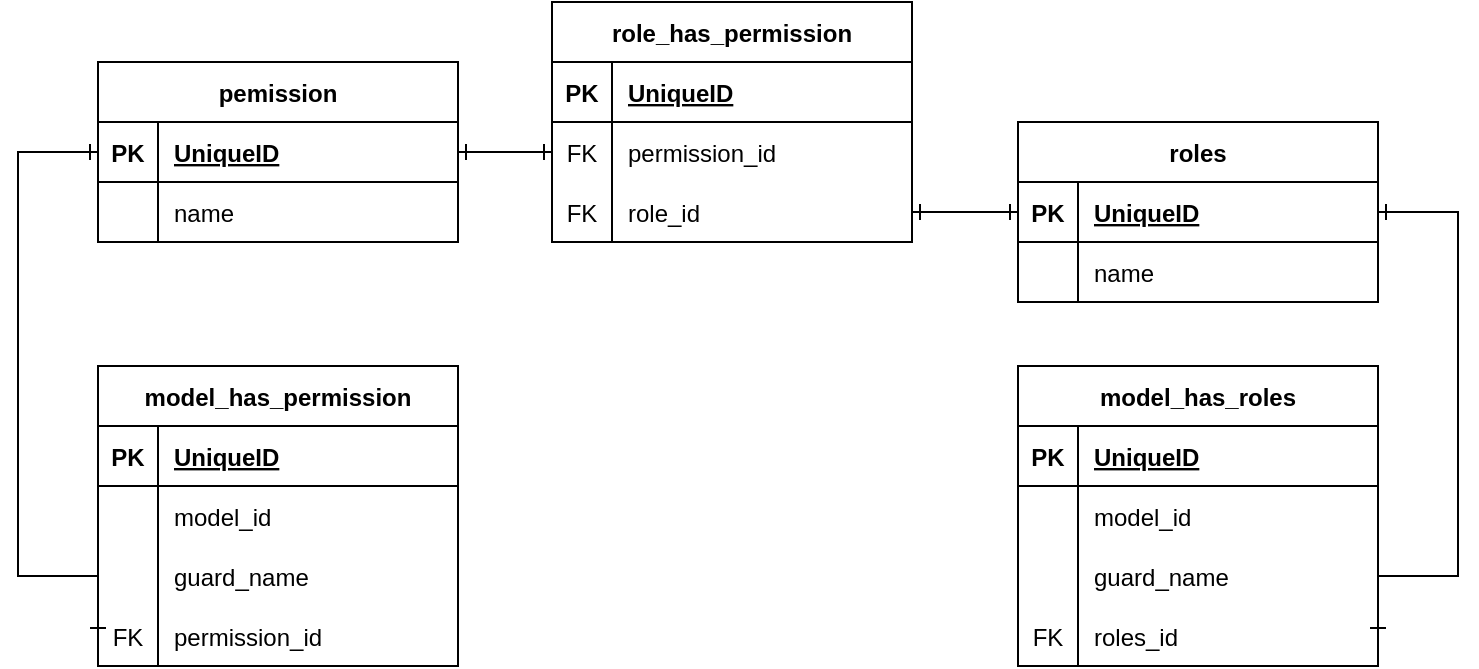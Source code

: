 <mxfile>
    <diagram id="IfDTcGZ-BBq7pF3_91S5" name="Página-1">
        <mxGraphModel dx="980" dy="1729" grid="1" gridSize="10" guides="1" tooltips="1" connect="1" arrows="1" fold="1" page="1" pageScale="1" pageWidth="827" pageHeight="1169" math="0" shadow="0">
            <root>
                <mxCell id="0"/>
                <mxCell id="1" parent="0"/>
                <mxCell id="GyzkJEk6lO2i4Ye0W69q-41" value="model_has_permission" style="shape=table;startSize=30;container=1;collapsible=1;childLayout=tableLayout;fixedRows=1;rowLines=0;fontStyle=1;align=center;resizeLast=1;" parent="1" vertex="1">
                    <mxGeometry x="100" y="-920" width="180" height="150" as="geometry"/>
                </mxCell>
                <mxCell id="GyzkJEk6lO2i4Ye0W69q-42" value="" style="shape=tableRow;horizontal=0;startSize=0;swimlaneHead=0;swimlaneBody=0;fillColor=none;collapsible=0;dropTarget=0;points=[[0,0.5],[1,0.5]];portConstraint=eastwest;top=0;left=0;right=0;bottom=1;" parent="GyzkJEk6lO2i4Ye0W69q-41" vertex="1">
                    <mxGeometry y="30" width="180" height="30" as="geometry"/>
                </mxCell>
                <mxCell id="GyzkJEk6lO2i4Ye0W69q-43" value="PK" style="shape=partialRectangle;connectable=0;fillColor=none;top=0;left=0;bottom=0;right=0;fontStyle=1;overflow=hidden;" parent="GyzkJEk6lO2i4Ye0W69q-42" vertex="1">
                    <mxGeometry width="30" height="30" as="geometry">
                        <mxRectangle width="30" height="30" as="alternateBounds"/>
                    </mxGeometry>
                </mxCell>
                <mxCell id="GyzkJEk6lO2i4Ye0W69q-44" value="UniqueID" style="shape=partialRectangle;connectable=0;fillColor=none;top=0;left=0;bottom=0;right=0;align=left;spacingLeft=6;fontStyle=5;overflow=hidden;" parent="GyzkJEk6lO2i4Ye0W69q-42" vertex="1">
                    <mxGeometry x="30" width="150" height="30" as="geometry">
                        <mxRectangle width="150" height="30" as="alternateBounds"/>
                    </mxGeometry>
                </mxCell>
                <mxCell id="GyzkJEk6lO2i4Ye0W69q-45" value="" style="shape=tableRow;horizontal=0;startSize=0;swimlaneHead=0;swimlaneBody=0;fillColor=none;collapsible=0;dropTarget=0;points=[[0,0.5],[1,0.5]];portConstraint=eastwest;top=0;left=0;right=0;bottom=0;" parent="GyzkJEk6lO2i4Ye0W69q-41" vertex="1">
                    <mxGeometry y="60" width="180" height="30" as="geometry"/>
                </mxCell>
                <mxCell id="GyzkJEk6lO2i4Ye0W69q-46" value="" style="shape=partialRectangle;connectable=0;fillColor=none;top=0;left=0;bottom=0;right=0;editable=1;overflow=hidden;" parent="GyzkJEk6lO2i4Ye0W69q-45" vertex="1">
                    <mxGeometry width="30" height="30" as="geometry">
                        <mxRectangle width="30" height="30" as="alternateBounds"/>
                    </mxGeometry>
                </mxCell>
                <mxCell id="GyzkJEk6lO2i4Ye0W69q-47" value="model_id" style="shape=partialRectangle;connectable=0;fillColor=none;top=0;left=0;bottom=0;right=0;align=left;spacingLeft=6;overflow=hidden;" parent="GyzkJEk6lO2i4Ye0W69q-45" vertex="1">
                    <mxGeometry x="30" width="150" height="30" as="geometry">
                        <mxRectangle width="150" height="30" as="alternateBounds"/>
                    </mxGeometry>
                </mxCell>
                <mxCell id="3" style="shape=tableRow;horizontal=0;startSize=0;swimlaneHead=0;swimlaneBody=0;fillColor=none;collapsible=0;dropTarget=0;points=[[0,0.5],[1,0.5]];portConstraint=eastwest;top=0;left=0;right=0;bottom=0;" vertex="1" parent="GyzkJEk6lO2i4Ye0W69q-41">
                    <mxGeometry y="90" width="180" height="30" as="geometry"/>
                </mxCell>
                <mxCell id="4" style="shape=partialRectangle;connectable=0;fillColor=none;top=0;left=0;bottom=0;right=0;editable=1;overflow=hidden;" vertex="1" parent="3">
                    <mxGeometry width="30" height="30" as="geometry">
                        <mxRectangle width="30" height="30" as="alternateBounds"/>
                    </mxGeometry>
                </mxCell>
                <mxCell id="5" value="guard_name" style="shape=partialRectangle;connectable=0;fillColor=none;top=0;left=0;bottom=0;right=0;align=left;spacingLeft=6;overflow=hidden;" vertex="1" parent="3">
                    <mxGeometry x="30" width="150" height="30" as="geometry">
                        <mxRectangle width="150" height="30" as="alternateBounds"/>
                    </mxGeometry>
                </mxCell>
                <mxCell id="GyzkJEk6lO2i4Ye0W69q-48" value="" style="shape=tableRow;horizontal=0;startSize=0;swimlaneHead=0;swimlaneBody=0;fillColor=none;collapsible=0;dropTarget=0;points=[[0,0.5],[1,0.5]];portConstraint=eastwest;top=0;left=0;right=0;bottom=0;" parent="GyzkJEk6lO2i4Ye0W69q-41" vertex="1">
                    <mxGeometry y="120" width="180" height="30" as="geometry"/>
                </mxCell>
                <mxCell id="GyzkJEk6lO2i4Ye0W69q-49" value="FK" style="shape=partialRectangle;connectable=0;fillColor=none;top=0;left=0;bottom=0;right=0;editable=1;overflow=hidden;" parent="GyzkJEk6lO2i4Ye0W69q-48" vertex="1">
                    <mxGeometry width="30" height="30" as="geometry">
                        <mxRectangle width="30" height="30" as="alternateBounds"/>
                    </mxGeometry>
                </mxCell>
                <mxCell id="GyzkJEk6lO2i4Ye0W69q-50" value="permission_id" style="shape=partialRectangle;connectable=0;fillColor=none;top=0;left=0;bottom=0;right=0;align=left;spacingLeft=6;overflow=hidden;" parent="GyzkJEk6lO2i4Ye0W69q-48" vertex="1">
                    <mxGeometry x="30" width="150" height="30" as="geometry">
                        <mxRectangle width="150" height="30" as="alternateBounds"/>
                    </mxGeometry>
                </mxCell>
                <mxCell id="GyzkJEk6lO2i4Ye0W69q-51" value="model_has_roles" style="shape=table;startSize=30;container=1;collapsible=1;childLayout=tableLayout;fixedRows=1;rowLines=0;fontStyle=1;align=center;resizeLast=1;" parent="1" vertex="1">
                    <mxGeometry x="560" y="-920" width="180" height="150" as="geometry"/>
                </mxCell>
                <mxCell id="GyzkJEk6lO2i4Ye0W69q-52" value="" style="shape=tableRow;horizontal=0;startSize=0;swimlaneHead=0;swimlaneBody=0;fillColor=none;collapsible=0;dropTarget=0;points=[[0,0.5],[1,0.5]];portConstraint=eastwest;top=0;left=0;right=0;bottom=1;" parent="GyzkJEk6lO2i4Ye0W69q-51" vertex="1">
                    <mxGeometry y="30" width="180" height="30" as="geometry"/>
                </mxCell>
                <mxCell id="GyzkJEk6lO2i4Ye0W69q-53" value="PK" style="shape=partialRectangle;connectable=0;fillColor=none;top=0;left=0;bottom=0;right=0;fontStyle=1;overflow=hidden;" parent="GyzkJEk6lO2i4Ye0W69q-52" vertex="1">
                    <mxGeometry width="30" height="30" as="geometry">
                        <mxRectangle width="30" height="30" as="alternateBounds"/>
                    </mxGeometry>
                </mxCell>
                <mxCell id="GyzkJEk6lO2i4Ye0W69q-54" value="UniqueID" style="shape=partialRectangle;connectable=0;fillColor=none;top=0;left=0;bottom=0;right=0;align=left;spacingLeft=6;fontStyle=5;overflow=hidden;" parent="GyzkJEk6lO2i4Ye0W69q-52" vertex="1">
                    <mxGeometry x="30" width="150" height="30" as="geometry">
                        <mxRectangle width="150" height="30" as="alternateBounds"/>
                    </mxGeometry>
                </mxCell>
                <mxCell id="GyzkJEk6lO2i4Ye0W69q-55" value="" style="shape=tableRow;horizontal=0;startSize=0;swimlaneHead=0;swimlaneBody=0;fillColor=none;collapsible=0;dropTarget=0;points=[[0,0.5],[1,0.5]];portConstraint=eastwest;top=0;left=0;right=0;bottom=0;" parent="GyzkJEk6lO2i4Ye0W69q-51" vertex="1">
                    <mxGeometry y="60" width="180" height="30" as="geometry"/>
                </mxCell>
                <mxCell id="GyzkJEk6lO2i4Ye0W69q-56" value="" style="shape=partialRectangle;connectable=0;fillColor=none;top=0;left=0;bottom=0;right=0;editable=1;overflow=hidden;" parent="GyzkJEk6lO2i4Ye0W69q-55" vertex="1">
                    <mxGeometry width="30" height="30" as="geometry">
                        <mxRectangle width="30" height="30" as="alternateBounds"/>
                    </mxGeometry>
                </mxCell>
                <mxCell id="GyzkJEk6lO2i4Ye0W69q-57" value="model_id" style="shape=partialRectangle;connectable=0;fillColor=none;top=0;left=0;bottom=0;right=0;align=left;spacingLeft=6;overflow=hidden;" parent="GyzkJEk6lO2i4Ye0W69q-55" vertex="1">
                    <mxGeometry x="30" width="150" height="30" as="geometry">
                        <mxRectangle width="150" height="30" as="alternateBounds"/>
                    </mxGeometry>
                </mxCell>
                <mxCell id="6" style="shape=tableRow;horizontal=0;startSize=0;swimlaneHead=0;swimlaneBody=0;fillColor=none;collapsible=0;dropTarget=0;points=[[0,0.5],[1,0.5]];portConstraint=eastwest;top=0;left=0;right=0;bottom=0;" vertex="1" parent="GyzkJEk6lO2i4Ye0W69q-51">
                    <mxGeometry y="90" width="180" height="30" as="geometry"/>
                </mxCell>
                <mxCell id="7" style="shape=partialRectangle;connectable=0;fillColor=none;top=0;left=0;bottom=0;right=0;editable=1;overflow=hidden;" vertex="1" parent="6">
                    <mxGeometry width="30" height="30" as="geometry">
                        <mxRectangle width="30" height="30" as="alternateBounds"/>
                    </mxGeometry>
                </mxCell>
                <mxCell id="8" value="guard_name" style="shape=partialRectangle;connectable=0;fillColor=none;top=0;left=0;bottom=0;right=0;align=left;spacingLeft=6;overflow=hidden;" vertex="1" parent="6">
                    <mxGeometry x="30" width="150" height="30" as="geometry">
                        <mxRectangle width="150" height="30" as="alternateBounds"/>
                    </mxGeometry>
                </mxCell>
                <mxCell id="GyzkJEk6lO2i4Ye0W69q-58" value="" style="shape=tableRow;horizontal=0;startSize=0;swimlaneHead=0;swimlaneBody=0;fillColor=none;collapsible=0;dropTarget=0;points=[[0,0.5],[1,0.5]];portConstraint=eastwest;top=0;left=0;right=0;bottom=0;" parent="GyzkJEk6lO2i4Ye0W69q-51" vertex="1">
                    <mxGeometry y="120" width="180" height="30" as="geometry"/>
                </mxCell>
                <mxCell id="GyzkJEk6lO2i4Ye0W69q-59" value="FK" style="shape=partialRectangle;connectable=0;fillColor=none;top=0;left=0;bottom=0;right=0;editable=1;overflow=hidden;" parent="GyzkJEk6lO2i4Ye0W69q-58" vertex="1">
                    <mxGeometry width="30" height="30" as="geometry">
                        <mxRectangle width="30" height="30" as="alternateBounds"/>
                    </mxGeometry>
                </mxCell>
                <mxCell id="GyzkJEk6lO2i4Ye0W69q-60" value="roles_id" style="shape=partialRectangle;connectable=0;fillColor=none;top=0;left=0;bottom=0;right=0;align=left;spacingLeft=6;overflow=hidden;" parent="GyzkJEk6lO2i4Ye0W69q-58" vertex="1">
                    <mxGeometry x="30" width="150" height="30" as="geometry">
                        <mxRectangle width="150" height="30" as="alternateBounds"/>
                    </mxGeometry>
                </mxCell>
                <mxCell id="GyzkJEk6lO2i4Ye0W69q-61" value="pemission" style="shape=table;startSize=30;container=1;collapsible=1;childLayout=tableLayout;fixedRows=1;rowLines=0;fontStyle=1;align=center;resizeLast=1;" parent="1" vertex="1">
                    <mxGeometry x="100" y="-1072" width="180" height="90" as="geometry"/>
                </mxCell>
                <mxCell id="GyzkJEk6lO2i4Ye0W69q-62" value="" style="shape=tableRow;horizontal=0;startSize=0;swimlaneHead=0;swimlaneBody=0;fillColor=none;collapsible=0;dropTarget=0;points=[[0,0.5],[1,0.5]];portConstraint=eastwest;top=0;left=0;right=0;bottom=1;" parent="GyzkJEk6lO2i4Ye0W69q-61" vertex="1">
                    <mxGeometry y="30" width="180" height="30" as="geometry"/>
                </mxCell>
                <mxCell id="GyzkJEk6lO2i4Ye0W69q-63" value="PK" style="shape=partialRectangle;connectable=0;fillColor=none;top=0;left=0;bottom=0;right=0;fontStyle=1;overflow=hidden;" parent="GyzkJEk6lO2i4Ye0W69q-62" vertex="1">
                    <mxGeometry width="30" height="30" as="geometry">
                        <mxRectangle width="30" height="30" as="alternateBounds"/>
                    </mxGeometry>
                </mxCell>
                <mxCell id="GyzkJEk6lO2i4Ye0W69q-64" value="UniqueID" style="shape=partialRectangle;connectable=0;fillColor=none;top=0;left=0;bottom=0;right=0;align=left;spacingLeft=6;fontStyle=5;overflow=hidden;" parent="GyzkJEk6lO2i4Ye0W69q-62" vertex="1">
                    <mxGeometry x="30" width="150" height="30" as="geometry">
                        <mxRectangle width="150" height="30" as="alternateBounds"/>
                    </mxGeometry>
                </mxCell>
                <mxCell id="GyzkJEk6lO2i4Ye0W69q-65" value="" style="shape=tableRow;horizontal=0;startSize=0;swimlaneHead=0;swimlaneBody=0;fillColor=none;collapsible=0;dropTarget=0;points=[[0,0.5],[1,0.5]];portConstraint=eastwest;top=0;left=0;right=0;bottom=0;" parent="GyzkJEk6lO2i4Ye0W69q-61" vertex="1">
                    <mxGeometry y="60" width="180" height="30" as="geometry"/>
                </mxCell>
                <mxCell id="GyzkJEk6lO2i4Ye0W69q-66" value="" style="shape=partialRectangle;connectable=0;fillColor=none;top=0;left=0;bottom=0;right=0;editable=1;overflow=hidden;" parent="GyzkJEk6lO2i4Ye0W69q-65" vertex="1">
                    <mxGeometry width="30" height="30" as="geometry">
                        <mxRectangle width="30" height="30" as="alternateBounds"/>
                    </mxGeometry>
                </mxCell>
                <mxCell id="GyzkJEk6lO2i4Ye0W69q-67" value="name" style="shape=partialRectangle;connectable=0;fillColor=none;top=0;left=0;bottom=0;right=0;align=left;spacingLeft=6;overflow=hidden;" parent="GyzkJEk6lO2i4Ye0W69q-65" vertex="1">
                    <mxGeometry x="30" width="150" height="30" as="geometry">
                        <mxRectangle width="150" height="30" as="alternateBounds"/>
                    </mxGeometry>
                </mxCell>
                <mxCell id="GyzkJEk6lO2i4Ye0W69q-68" value="roles" style="shape=table;startSize=30;container=1;collapsible=1;childLayout=tableLayout;fixedRows=1;rowLines=0;fontStyle=1;align=center;resizeLast=1;" parent="1" vertex="1">
                    <mxGeometry x="560" y="-1042" width="180" height="90" as="geometry"/>
                </mxCell>
                <mxCell id="GyzkJEk6lO2i4Ye0W69q-69" value="" style="shape=tableRow;horizontal=0;startSize=0;swimlaneHead=0;swimlaneBody=0;fillColor=none;collapsible=0;dropTarget=0;points=[[0,0.5],[1,0.5]];portConstraint=eastwest;top=0;left=0;right=0;bottom=1;" parent="GyzkJEk6lO2i4Ye0W69q-68" vertex="1">
                    <mxGeometry y="30" width="180" height="30" as="geometry"/>
                </mxCell>
                <mxCell id="GyzkJEk6lO2i4Ye0W69q-70" value="PK" style="shape=partialRectangle;connectable=0;fillColor=none;top=0;left=0;bottom=0;right=0;fontStyle=1;overflow=hidden;" parent="GyzkJEk6lO2i4Ye0W69q-69" vertex="1">
                    <mxGeometry width="30" height="30" as="geometry">
                        <mxRectangle width="30" height="30" as="alternateBounds"/>
                    </mxGeometry>
                </mxCell>
                <mxCell id="GyzkJEk6lO2i4Ye0W69q-71" value="UniqueID" style="shape=partialRectangle;connectable=0;fillColor=none;top=0;left=0;bottom=0;right=0;align=left;spacingLeft=6;fontStyle=5;overflow=hidden;" parent="GyzkJEk6lO2i4Ye0W69q-69" vertex="1">
                    <mxGeometry x="30" width="150" height="30" as="geometry">
                        <mxRectangle width="150" height="30" as="alternateBounds"/>
                    </mxGeometry>
                </mxCell>
                <mxCell id="GyzkJEk6lO2i4Ye0W69q-72" value="" style="shape=tableRow;horizontal=0;startSize=0;swimlaneHead=0;swimlaneBody=0;fillColor=none;collapsible=0;dropTarget=0;points=[[0,0.5],[1,0.5]];portConstraint=eastwest;top=0;left=0;right=0;bottom=0;" parent="GyzkJEk6lO2i4Ye0W69q-68" vertex="1">
                    <mxGeometry y="60" width="180" height="30" as="geometry"/>
                </mxCell>
                <mxCell id="GyzkJEk6lO2i4Ye0W69q-73" value="" style="shape=partialRectangle;connectable=0;fillColor=none;top=0;left=0;bottom=0;right=0;editable=1;overflow=hidden;" parent="GyzkJEk6lO2i4Ye0W69q-72" vertex="1">
                    <mxGeometry width="30" height="30" as="geometry">
                        <mxRectangle width="30" height="30" as="alternateBounds"/>
                    </mxGeometry>
                </mxCell>
                <mxCell id="GyzkJEk6lO2i4Ye0W69q-74" value="name" style="shape=partialRectangle;connectable=0;fillColor=none;top=0;left=0;bottom=0;right=0;align=left;spacingLeft=6;overflow=hidden;" parent="GyzkJEk6lO2i4Ye0W69q-72" vertex="1">
                    <mxGeometry x="30" width="150" height="30" as="geometry">
                        <mxRectangle width="150" height="30" as="alternateBounds"/>
                    </mxGeometry>
                </mxCell>
                <mxCell id="GyzkJEk6lO2i4Ye0W69q-75" value="role_has_permission" style="shape=table;startSize=30;container=1;collapsible=1;childLayout=tableLayout;fixedRows=1;rowLines=0;fontStyle=1;align=center;resizeLast=1;" parent="1" vertex="1">
                    <mxGeometry x="327" y="-1102" width="180" height="120" as="geometry"/>
                </mxCell>
                <mxCell id="GyzkJEk6lO2i4Ye0W69q-76" value="" style="shape=tableRow;horizontal=0;startSize=0;swimlaneHead=0;swimlaneBody=0;fillColor=none;collapsible=0;dropTarget=0;points=[[0,0.5],[1,0.5]];portConstraint=eastwest;top=0;left=0;right=0;bottom=1;" parent="GyzkJEk6lO2i4Ye0W69q-75" vertex="1">
                    <mxGeometry y="30" width="180" height="30" as="geometry"/>
                </mxCell>
                <mxCell id="GyzkJEk6lO2i4Ye0W69q-77" value="PK" style="shape=partialRectangle;connectable=0;fillColor=none;top=0;left=0;bottom=0;right=0;fontStyle=1;overflow=hidden;" parent="GyzkJEk6lO2i4Ye0W69q-76" vertex="1">
                    <mxGeometry width="30" height="30" as="geometry">
                        <mxRectangle width="30" height="30" as="alternateBounds"/>
                    </mxGeometry>
                </mxCell>
                <mxCell id="GyzkJEk6lO2i4Ye0W69q-78" value="UniqueID" style="shape=partialRectangle;connectable=0;fillColor=none;top=0;left=0;bottom=0;right=0;align=left;spacingLeft=6;fontStyle=5;overflow=hidden;" parent="GyzkJEk6lO2i4Ye0W69q-76" vertex="1">
                    <mxGeometry x="30" width="150" height="30" as="geometry">
                        <mxRectangle width="150" height="30" as="alternateBounds"/>
                    </mxGeometry>
                </mxCell>
                <mxCell id="GyzkJEk6lO2i4Ye0W69q-79" value="" style="shape=tableRow;horizontal=0;startSize=0;swimlaneHead=0;swimlaneBody=0;fillColor=none;collapsible=0;dropTarget=0;points=[[0,0.5],[1,0.5]];portConstraint=eastwest;top=0;left=0;right=0;bottom=0;" parent="GyzkJEk6lO2i4Ye0W69q-75" vertex="1">
                    <mxGeometry y="60" width="180" height="30" as="geometry"/>
                </mxCell>
                <mxCell id="GyzkJEk6lO2i4Ye0W69q-80" value="FK" style="shape=partialRectangle;connectable=0;fillColor=none;top=0;left=0;bottom=0;right=0;editable=1;overflow=hidden;" parent="GyzkJEk6lO2i4Ye0W69q-79" vertex="1">
                    <mxGeometry width="30" height="30" as="geometry">
                        <mxRectangle width="30" height="30" as="alternateBounds"/>
                    </mxGeometry>
                </mxCell>
                <mxCell id="GyzkJEk6lO2i4Ye0W69q-81" value="permission_id" style="shape=partialRectangle;connectable=0;fillColor=none;top=0;left=0;bottom=0;right=0;align=left;spacingLeft=6;overflow=hidden;" parent="GyzkJEk6lO2i4Ye0W69q-79" vertex="1">
                    <mxGeometry x="30" width="150" height="30" as="geometry">
                        <mxRectangle width="150" height="30" as="alternateBounds"/>
                    </mxGeometry>
                </mxCell>
                <mxCell id="GyzkJEk6lO2i4Ye0W69q-82" value="" style="shape=tableRow;horizontal=0;startSize=0;swimlaneHead=0;swimlaneBody=0;fillColor=none;collapsible=0;dropTarget=0;points=[[0,0.5],[1,0.5]];portConstraint=eastwest;top=0;left=0;right=0;bottom=0;" parent="GyzkJEk6lO2i4Ye0W69q-75" vertex="1">
                    <mxGeometry y="90" width="180" height="30" as="geometry"/>
                </mxCell>
                <mxCell id="GyzkJEk6lO2i4Ye0W69q-83" value="FK" style="shape=partialRectangle;connectable=0;fillColor=none;top=0;left=0;bottom=0;right=0;editable=1;overflow=hidden;" parent="GyzkJEk6lO2i4Ye0W69q-82" vertex="1">
                    <mxGeometry width="30" height="30" as="geometry">
                        <mxRectangle width="30" height="30" as="alternateBounds"/>
                    </mxGeometry>
                </mxCell>
                <mxCell id="GyzkJEk6lO2i4Ye0W69q-84" value="role_id" style="shape=partialRectangle;connectable=0;fillColor=none;top=0;left=0;bottom=0;right=0;align=left;spacingLeft=6;overflow=hidden;" parent="GyzkJEk6lO2i4Ye0W69q-82" vertex="1">
                    <mxGeometry x="30" width="150" height="30" as="geometry">
                        <mxRectangle width="150" height="30" as="alternateBounds"/>
                    </mxGeometry>
                </mxCell>
                <mxCell id="GyzkJEk6lO2i4Ye0W69q-94" style="edgeStyle=orthogonalEdgeStyle;rounded=0;orthogonalLoop=1;jettySize=auto;html=1;exitX=0;exitY=0.5;exitDx=0;exitDy=0;entryX=0;entryY=0.5;entryDx=0;entryDy=0;startArrow=ERone;startFill=0;endArrow=ERone;endFill=0;" parent="1" source="GyzkJEk6lO2i4Ye0W69q-62" target="GyzkJEk6lO2i4Ye0W69q-48" edge="1">
                    <mxGeometry relative="1" as="geometry">
                        <Array as="points">
                            <mxPoint x="60" y="-1027"/>
                            <mxPoint x="60" y="-815"/>
                        </Array>
                    </mxGeometry>
                </mxCell>
                <mxCell id="GyzkJEk6lO2i4Ye0W69q-95" style="edgeStyle=orthogonalEdgeStyle;rounded=0;orthogonalLoop=1;jettySize=auto;html=1;entryX=0;entryY=0.5;entryDx=0;entryDy=0;startArrow=ERone;startFill=0;endArrow=ERone;endFill=0;" parent="1" source="GyzkJEk6lO2i4Ye0W69q-62" target="GyzkJEk6lO2i4Ye0W69q-79" edge="1">
                    <mxGeometry relative="1" as="geometry"/>
                </mxCell>
                <mxCell id="GyzkJEk6lO2i4Ye0W69q-96" style="edgeStyle=orthogonalEdgeStyle;rounded=0;orthogonalLoop=1;jettySize=auto;html=1;entryX=1;entryY=0.5;entryDx=0;entryDy=0;startArrow=ERone;startFill=0;endArrow=ERone;endFill=0;" parent="1" source="GyzkJEk6lO2i4Ye0W69q-69" target="GyzkJEk6lO2i4Ye0W69q-82" edge="1">
                    <mxGeometry relative="1" as="geometry"/>
                </mxCell>
                <mxCell id="GyzkJEk6lO2i4Ye0W69q-97" style="edgeStyle=orthogonalEdgeStyle;rounded=0;orthogonalLoop=1;jettySize=auto;html=1;entryX=1;entryY=0.5;entryDx=0;entryDy=0;startArrow=ERone;startFill=0;endArrow=ERone;endFill=0;" parent="1" source="GyzkJEk6lO2i4Ye0W69q-69" target="GyzkJEk6lO2i4Ye0W69q-58" edge="1">
                    <mxGeometry relative="1" as="geometry">
                        <Array as="points">
                            <mxPoint x="780" y="-997"/>
                            <mxPoint x="780" y="-815"/>
                        </Array>
                    </mxGeometry>
                </mxCell>
            </root>
        </mxGraphModel>
    </diagram>
</mxfile>